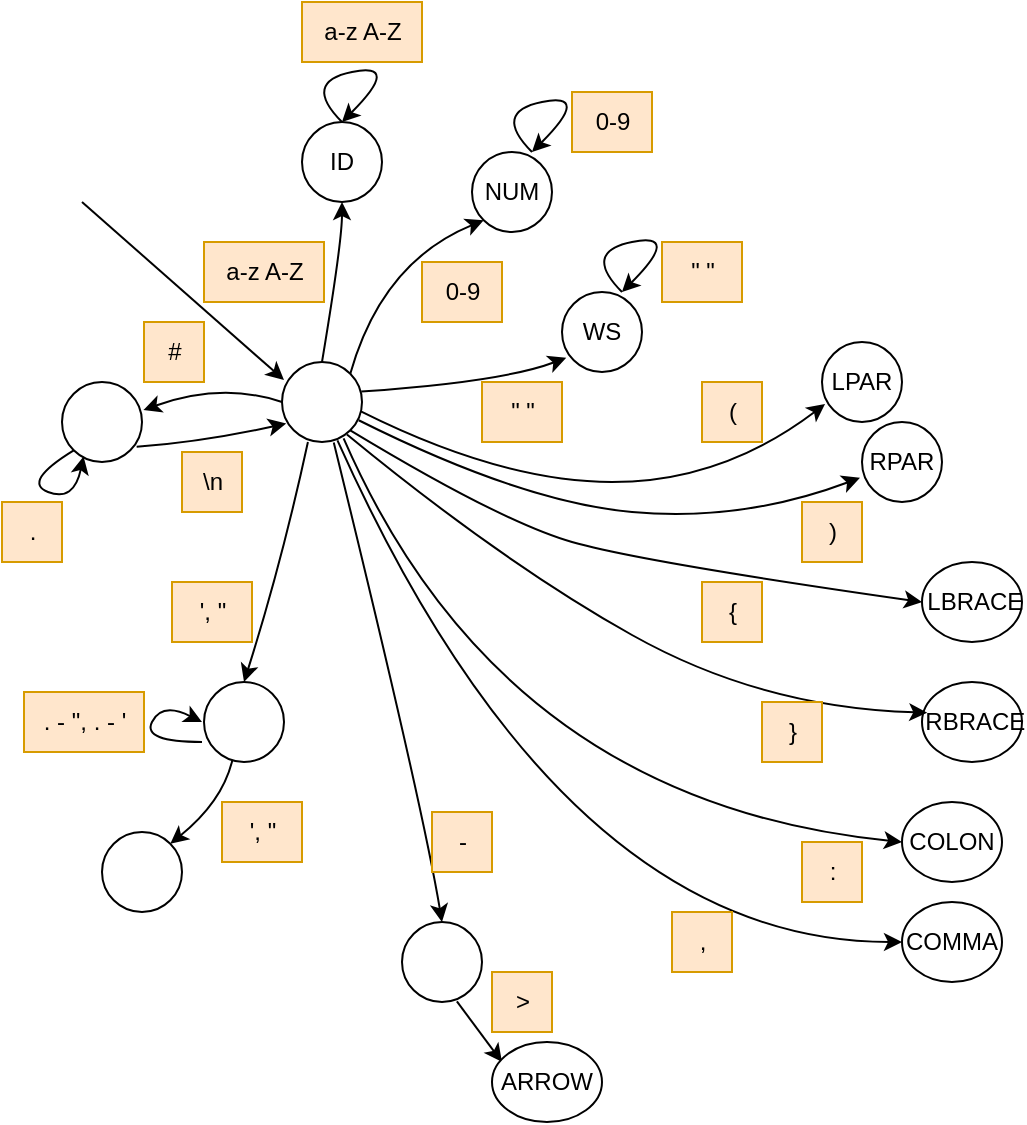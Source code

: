 <mxfile version="24.7.6">
  <diagram name="Page-1" id="OqP9giW-IASzzQmENpZH">
    <mxGraphModel dx="593" dy="406" grid="1" gridSize="10" guides="1" tooltips="1" connect="1" arrows="1" fold="1" page="1" pageScale="1" pageWidth="850" pageHeight="1100" math="0" shadow="0">
      <root>
        <mxCell id="0" />
        <mxCell id="1" parent="0" />
        <mxCell id="8CZmSmu29urUNPylzuxJ-2" value="" style="ellipse;whiteSpace=wrap;html=1;" vertex="1" parent="1">
          <mxGeometry x="340" y="200" width="40" height="40" as="geometry" />
        </mxCell>
        <mxCell id="8CZmSmu29urUNPylzuxJ-3" value="" style="endArrow=classic;html=1;rounded=0;entryX=0.025;entryY=0.225;entryDx=0;entryDy=0;entryPerimeter=0;" edge="1" parent="1" target="8CZmSmu29urUNPylzuxJ-2">
          <mxGeometry width="50" height="50" relative="1" as="geometry">
            <mxPoint x="240" y="120" as="sourcePoint" />
            <mxPoint x="310" y="240" as="targetPoint" />
          </mxGeometry>
        </mxCell>
        <mxCell id="8CZmSmu29urUNPylzuxJ-6" value="#" style="text;html=1;align=center;verticalAlign=middle;resizable=0;points=[];autosize=1;strokeColor=#d79b00;fillColor=#ffe6cc;" vertex="1" parent="1">
          <mxGeometry x="271" y="180" width="30" height="30" as="geometry" />
        </mxCell>
        <mxCell id="8CZmSmu29urUNPylzuxJ-7" value="" style="ellipse;whiteSpace=wrap;html=1;" vertex="1" parent="1">
          <mxGeometry x="230" y="210" width="40" height="40" as="geometry" />
        </mxCell>
        <mxCell id="8CZmSmu29urUNPylzuxJ-9" value="" style="curved=1;endArrow=classic;html=1;rounded=0;exitX=0;exitY=1;exitDx=0;exitDy=0;entryX=0.269;entryY=0.93;entryDx=0;entryDy=0;entryPerimeter=0;" edge="1" parent="1" source="8CZmSmu29urUNPylzuxJ-7" target="8CZmSmu29urUNPylzuxJ-7">
          <mxGeometry width="50" height="50" relative="1" as="geometry">
            <mxPoint x="234.142" y="220.002" as="sourcePoint" />
            <mxPoint x="234.142" y="220.002" as="targetPoint" />
            <Array as="points">
              <mxPoint x="210" y="260" />
              <mxPoint x="236" y="270" />
            </Array>
          </mxGeometry>
        </mxCell>
        <mxCell id="8CZmSmu29urUNPylzuxJ-11" value="." style="text;html=1;align=center;verticalAlign=middle;resizable=0;points=[];autosize=1;strokeColor=#d79b00;fillColor=#ffe6cc;" vertex="1" parent="1">
          <mxGeometry x="200" y="270" width="30" height="30" as="geometry" />
        </mxCell>
        <mxCell id="8CZmSmu29urUNPylzuxJ-12" value="" style="curved=1;endArrow=classic;html=1;rounded=0;entryX=0.053;entryY=0.769;entryDx=0;entryDy=0;exitX=0.933;exitY=0.81;exitDx=0;exitDy=0;exitPerimeter=0;entryPerimeter=0;" edge="1" parent="1" source="8CZmSmu29urUNPylzuxJ-7" target="8CZmSmu29urUNPylzuxJ-2">
          <mxGeometry width="50" height="50" relative="1" as="geometry">
            <mxPoint x="620" y="500" as="sourcePoint" />
            <mxPoint x="670" y="450" as="targetPoint" />
            <Array as="points">
              <mxPoint x="300" y="240" />
            </Array>
          </mxGeometry>
        </mxCell>
        <mxCell id="8CZmSmu29urUNPylzuxJ-14" value="" style="curved=1;endArrow=classic;html=1;rounded=0;exitX=0;exitY=0.5;exitDx=0;exitDy=0;entryX=1.017;entryY=0.351;entryDx=0;entryDy=0;entryPerimeter=0;" edge="1" parent="1" source="8CZmSmu29urUNPylzuxJ-2" target="8CZmSmu29urUNPylzuxJ-7">
          <mxGeometry width="50" height="50" relative="1" as="geometry">
            <mxPoint x="370" y="245" as="sourcePoint" />
            <mxPoint x="420" y="195" as="targetPoint" />
            <Array as="points">
              <mxPoint x="310" y="210" />
            </Array>
          </mxGeometry>
        </mxCell>
        <mxCell id="8CZmSmu29urUNPylzuxJ-15" value="\n" style="text;html=1;align=center;verticalAlign=middle;resizable=0;points=[];autosize=1;strokeColor=#d79b00;fillColor=#ffe6cc;" vertex="1" parent="1">
          <mxGeometry x="290" y="245" width="30" height="30" as="geometry" />
        </mxCell>
        <mxCell id="8CZmSmu29urUNPylzuxJ-17" value="" style="curved=1;endArrow=classic;html=1;rounded=0;exitX=0.5;exitY=0;exitDx=0;exitDy=0;entryX=0.5;entryY=1;entryDx=0;entryDy=0;" edge="1" parent="1" source="8CZmSmu29urUNPylzuxJ-2" target="8CZmSmu29urUNPylzuxJ-18">
          <mxGeometry width="50" height="50" relative="1" as="geometry">
            <mxPoint x="430" y="210" as="sourcePoint" />
            <mxPoint x="420" y="100" as="targetPoint" />
            <Array as="points">
              <mxPoint x="370" y="140" />
            </Array>
          </mxGeometry>
        </mxCell>
        <mxCell id="8CZmSmu29urUNPylzuxJ-18" value="ID" style="ellipse;whiteSpace=wrap;html=1;" vertex="1" parent="1">
          <mxGeometry x="350" y="80" width="40" height="40" as="geometry" />
        </mxCell>
        <mxCell id="8CZmSmu29urUNPylzuxJ-19" value="a-z A-Z" style="text;html=1;align=center;verticalAlign=middle;resizable=0;points=[];autosize=1;strokeColor=#d79b00;fillColor=#ffe6cc;" vertex="1" parent="1">
          <mxGeometry x="301" y="140" width="60" height="30" as="geometry" />
        </mxCell>
        <mxCell id="8CZmSmu29urUNPylzuxJ-20" value="" style="curved=1;endArrow=classic;html=1;rounded=0;entryX=0.5;entryY=0;entryDx=0;entryDy=0;" edge="1" parent="1" target="8CZmSmu29urUNPylzuxJ-18">
          <mxGeometry width="50" height="50" relative="1" as="geometry">
            <mxPoint x="370" y="80" as="sourcePoint" />
            <mxPoint x="420" y="30" as="targetPoint" />
            <Array as="points">
              <mxPoint x="350" y="60" />
              <mxPoint x="400" y="50" />
            </Array>
          </mxGeometry>
        </mxCell>
        <mxCell id="8CZmSmu29urUNPylzuxJ-21" value="a-z A-Z" style="text;html=1;align=center;verticalAlign=middle;resizable=0;points=[];autosize=1;strokeColor=#d79b00;fillColor=#ffe6cc;" vertex="1" parent="1">
          <mxGeometry x="350" y="20" width="60" height="30" as="geometry" />
        </mxCell>
        <mxCell id="8CZmSmu29urUNPylzuxJ-22" value="" style="curved=1;endArrow=classic;html=1;rounded=0;exitX=1;exitY=0;exitDx=0;exitDy=0;entryX=0;entryY=1;entryDx=0;entryDy=0;" edge="1" parent="1" source="8CZmSmu29urUNPylzuxJ-2" target="8CZmSmu29urUNPylzuxJ-23">
          <mxGeometry width="50" height="50" relative="1" as="geometry">
            <mxPoint x="390" y="200" as="sourcePoint" />
            <mxPoint x="440" y="150" as="targetPoint" />
            <Array as="points">
              <mxPoint x="390" y="150" />
            </Array>
          </mxGeometry>
        </mxCell>
        <mxCell id="8CZmSmu29urUNPylzuxJ-23" value="&lt;div&gt;NUM&lt;/div&gt;" style="ellipse;whiteSpace=wrap;html=1;" vertex="1" parent="1">
          <mxGeometry x="435" y="95" width="40" height="40" as="geometry" />
        </mxCell>
        <mxCell id="8CZmSmu29urUNPylzuxJ-24" value="0-9" style="text;html=1;align=center;verticalAlign=middle;resizable=0;points=[];autosize=1;strokeColor=#d79b00;fillColor=#ffe6cc;" vertex="1" parent="1">
          <mxGeometry x="410" y="150" width="40" height="30" as="geometry" />
        </mxCell>
        <mxCell id="8CZmSmu29urUNPylzuxJ-25" value="" style="curved=1;endArrow=classic;html=1;rounded=0;entryX=0.5;entryY=0;entryDx=0;entryDy=0;" edge="1" parent="1">
          <mxGeometry width="50" height="50" relative="1" as="geometry">
            <mxPoint x="465" y="95" as="sourcePoint" />
            <mxPoint x="465" y="95" as="targetPoint" />
            <Array as="points">
              <mxPoint x="445" y="75" />
              <mxPoint x="495" y="65" />
            </Array>
          </mxGeometry>
        </mxCell>
        <mxCell id="8CZmSmu29urUNPylzuxJ-26" value="0-9" style="text;html=1;align=center;verticalAlign=middle;resizable=0;points=[];autosize=1;strokeColor=#d79b00;fillColor=#ffe6cc;" vertex="1" parent="1">
          <mxGeometry x="485" y="65" width="40" height="30" as="geometry" />
        </mxCell>
        <mxCell id="8CZmSmu29urUNPylzuxJ-27" value="" style="curved=1;endArrow=classic;html=1;rounded=0;exitX=0.991;exitY=0.369;exitDx=0;exitDy=0;exitPerimeter=0;entryX=0.053;entryY=0.822;entryDx=0;entryDy=0;entryPerimeter=0;" edge="1" parent="1" source="8CZmSmu29urUNPylzuxJ-2" target="8CZmSmu29urUNPylzuxJ-28">
          <mxGeometry width="50" height="50" relative="1" as="geometry">
            <mxPoint x="450" y="260" as="sourcePoint" />
            <mxPoint x="490" y="200" as="targetPoint" />
            <Array as="points">
              <mxPoint x="450" y="210" />
            </Array>
          </mxGeometry>
        </mxCell>
        <mxCell id="8CZmSmu29urUNPylzuxJ-28" value="&lt;div&gt;WS&lt;/div&gt;" style="ellipse;whiteSpace=wrap;html=1;" vertex="1" parent="1">
          <mxGeometry x="480" y="165" width="40" height="40" as="geometry" />
        </mxCell>
        <mxCell id="8CZmSmu29urUNPylzuxJ-29" value="" style="curved=1;endArrow=classic;html=1;rounded=0;entryX=0.5;entryY=0;entryDx=0;entryDy=0;" edge="1" parent="1">
          <mxGeometry width="50" height="50" relative="1" as="geometry">
            <mxPoint x="510" y="165" as="sourcePoint" />
            <mxPoint x="510" y="165" as="targetPoint" />
            <Array as="points">
              <mxPoint x="490" y="145" />
              <mxPoint x="540" y="135" />
            </Array>
          </mxGeometry>
        </mxCell>
        <mxCell id="8CZmSmu29urUNPylzuxJ-30" value="&quot; &quot;" style="text;html=1;align=center;verticalAlign=middle;resizable=0;points=[];autosize=1;strokeColor=#d79b00;fillColor=#ffe6cc;" vertex="1" parent="1">
          <mxGeometry x="530" y="140" width="40" height="30" as="geometry" />
        </mxCell>
        <mxCell id="8CZmSmu29urUNPylzuxJ-31" value="&quot; &quot;" style="text;html=1;align=center;verticalAlign=middle;resizable=0;points=[];autosize=1;strokeColor=#d79b00;fillColor=#ffe6cc;" vertex="1" parent="1">
          <mxGeometry x="440" y="210" width="40" height="30" as="geometry" />
        </mxCell>
        <mxCell id="8CZmSmu29urUNPylzuxJ-32" value="" style="curved=1;endArrow=classic;html=1;rounded=0;exitX=0.986;exitY=0.618;exitDx=0;exitDy=0;exitPerimeter=0;entryX=0.038;entryY=0.775;entryDx=0;entryDy=0;entryPerimeter=0;" edge="1" parent="1" source="8CZmSmu29urUNPylzuxJ-2" target="8CZmSmu29urUNPylzuxJ-34">
          <mxGeometry width="50" height="50" relative="1" as="geometry">
            <mxPoint x="480" y="330" as="sourcePoint" />
            <mxPoint x="510" y="300" as="targetPoint" />
            <Array as="points">
              <mxPoint x="450" y="260" />
              <mxPoint x="560" y="260" />
            </Array>
          </mxGeometry>
        </mxCell>
        <mxCell id="8CZmSmu29urUNPylzuxJ-33" value="(" style="text;html=1;align=center;verticalAlign=middle;resizable=0;points=[];autosize=1;strokeColor=#d79b00;fillColor=#ffe6cc;" vertex="1" parent="1">
          <mxGeometry x="550" y="210" width="30" height="30" as="geometry" />
        </mxCell>
        <mxCell id="8CZmSmu29urUNPylzuxJ-34" value="&lt;div&gt;LPAR&lt;/div&gt;" style="ellipse;whiteSpace=wrap;html=1;" vertex="1" parent="1">
          <mxGeometry x="610" y="190" width="40" height="40" as="geometry" />
        </mxCell>
        <mxCell id="8CZmSmu29urUNPylzuxJ-35" value="" style="curved=1;endArrow=classic;html=1;rounded=0;exitX=0.959;exitY=0.728;exitDx=0;exitDy=0;exitPerimeter=0;entryX=-0.025;entryY=0.697;entryDx=0;entryDy=0;entryPerimeter=0;" edge="1" parent="1" source="8CZmSmu29urUNPylzuxJ-2" target="8CZmSmu29urUNPylzuxJ-36">
          <mxGeometry width="50" height="50" relative="1" as="geometry">
            <mxPoint x="460" y="320" as="sourcePoint" />
            <mxPoint x="620" y="310" as="targetPoint" />
            <Array as="points">
              <mxPoint x="460" y="270" />
              <mxPoint x="570" y="280" />
            </Array>
          </mxGeometry>
        </mxCell>
        <mxCell id="8CZmSmu29urUNPylzuxJ-36" value="&lt;div&gt;RPAR&lt;/div&gt;" style="ellipse;whiteSpace=wrap;html=1;" vertex="1" parent="1">
          <mxGeometry x="630" y="230" width="40" height="40" as="geometry" />
        </mxCell>
        <mxCell id="8CZmSmu29urUNPylzuxJ-37" value=")" style="text;html=1;align=center;verticalAlign=middle;resizable=0;points=[];autosize=1;strokeColor=#d79b00;fillColor=#ffe6cc;" vertex="1" parent="1">
          <mxGeometry x="600" y="270" width="30" height="30" as="geometry" />
        </mxCell>
        <mxCell id="8CZmSmu29urUNPylzuxJ-38" value="" style="curved=1;endArrow=classic;html=1;rounded=0;exitX=1;exitY=1;exitDx=0;exitDy=0;entryX=0;entryY=0.5;entryDx=0;entryDy=0;" edge="1" parent="1" source="8CZmSmu29urUNPylzuxJ-2" target="8CZmSmu29urUNPylzuxJ-40">
          <mxGeometry width="50" height="50" relative="1" as="geometry">
            <mxPoint x="520" y="350" as="sourcePoint" />
            <mxPoint x="650" y="320" as="targetPoint" />
            <Array as="points">
              <mxPoint x="450" y="280" />
              <mxPoint x="520" y="300" />
            </Array>
          </mxGeometry>
        </mxCell>
        <mxCell id="8CZmSmu29urUNPylzuxJ-39" value="{" style="text;html=1;align=center;verticalAlign=middle;resizable=0;points=[];autosize=1;strokeColor=#d79b00;fillColor=#ffe6cc;" vertex="1" parent="1">
          <mxGeometry x="550" y="310" width="30" height="30" as="geometry" />
        </mxCell>
        <mxCell id="8CZmSmu29urUNPylzuxJ-40" value="&lt;div&gt;&amp;nbsp;LBRACE&lt;/div&gt;" style="ellipse;whiteSpace=wrap;html=1;" vertex="1" parent="1">
          <mxGeometry x="660" y="300" width="50" height="40" as="geometry" />
        </mxCell>
        <mxCell id="8CZmSmu29urUNPylzuxJ-42" value="&lt;div&gt;&amp;nbsp;RBRACE&lt;/div&gt;" style="ellipse;whiteSpace=wrap;html=1;" vertex="1" parent="1">
          <mxGeometry x="660" y="360" width="50" height="40" as="geometry" />
        </mxCell>
        <mxCell id="8CZmSmu29urUNPylzuxJ-43" value="" style="curved=1;endArrow=classic;html=1;rounded=0;exitX=0.812;exitY=0.906;exitDx=0;exitDy=0;entryX=0.053;entryY=0.383;entryDx=0;entryDy=0;entryPerimeter=0;exitPerimeter=0;" edge="1" parent="1" source="8CZmSmu29urUNPylzuxJ-2" target="8CZmSmu29urUNPylzuxJ-42">
          <mxGeometry width="50" height="50" relative="1" as="geometry">
            <mxPoint x="480" y="370" as="sourcePoint" />
            <mxPoint x="530" y="320" as="targetPoint" />
            <Array as="points">
              <mxPoint x="450" y="300" />
              <mxPoint x="580" y="373" />
            </Array>
          </mxGeometry>
        </mxCell>
        <mxCell id="8CZmSmu29urUNPylzuxJ-44" value="}" style="text;html=1;align=center;verticalAlign=middle;resizable=0;points=[];autosize=1;strokeColor=#d79b00;fillColor=#ffe6cc;" vertex="1" parent="1">
          <mxGeometry x="580" y="370" width="30" height="30" as="geometry" />
        </mxCell>
        <mxCell id="8CZmSmu29urUNPylzuxJ-45" value="&lt;div&gt;COLON&lt;/div&gt;" style="ellipse;whiteSpace=wrap;html=1;" vertex="1" parent="1">
          <mxGeometry x="650" y="420" width="50" height="40" as="geometry" />
        </mxCell>
        <mxCell id="8CZmSmu29urUNPylzuxJ-46" value="&lt;div&gt;COMMA&lt;/div&gt;" style="ellipse;whiteSpace=wrap;html=1;" vertex="1" parent="1">
          <mxGeometry x="650" y="470" width="50" height="40" as="geometry" />
        </mxCell>
        <mxCell id="8CZmSmu29urUNPylzuxJ-47" value="" style="curved=1;endArrow=classic;html=1;rounded=0;entryX=0;entryY=0.5;entryDx=0;entryDy=0;exitX=0.77;exitY=0.955;exitDx=0;exitDy=0;exitPerimeter=0;" edge="1" parent="1" source="8CZmSmu29urUNPylzuxJ-2" target="8CZmSmu29urUNPylzuxJ-45">
          <mxGeometry width="50" height="50" relative="1" as="geometry">
            <mxPoint x="400" y="420" as="sourcePoint" />
            <mxPoint x="450" y="370" as="targetPoint" />
            <Array as="points">
              <mxPoint x="450" y="420" />
            </Array>
          </mxGeometry>
        </mxCell>
        <mxCell id="8CZmSmu29urUNPylzuxJ-48" value=":" style="text;html=1;align=center;verticalAlign=middle;resizable=0;points=[];autosize=1;strokeColor=#d79b00;fillColor=#ffe6cc;" vertex="1" parent="1">
          <mxGeometry x="600" y="440" width="30" height="30" as="geometry" />
        </mxCell>
        <mxCell id="8CZmSmu29urUNPylzuxJ-49" value="" style="curved=1;endArrow=classic;html=1;rounded=0;exitX=0.693;exitY=0.979;exitDx=0;exitDy=0;exitPerimeter=0;entryX=0;entryY=0.5;entryDx=0;entryDy=0;" edge="1" parent="1" source="8CZmSmu29urUNPylzuxJ-2" target="8CZmSmu29urUNPylzuxJ-46">
          <mxGeometry width="50" height="50" relative="1" as="geometry">
            <mxPoint x="370" y="260" as="sourcePoint" />
            <mxPoint x="480" y="440" as="targetPoint" />
            <Array as="points">
              <mxPoint x="480" y="490" />
            </Array>
          </mxGeometry>
        </mxCell>
        <mxCell id="8CZmSmu29urUNPylzuxJ-50" value="," style="text;html=1;align=center;verticalAlign=middle;resizable=0;points=[];autosize=1;strokeColor=#d79b00;fillColor=#ffe6cc;" vertex="1" parent="1">
          <mxGeometry x="535" y="475" width="30" height="30" as="geometry" />
        </mxCell>
        <mxCell id="8CZmSmu29urUNPylzuxJ-51" value="" style="curved=1;endArrow=classic;html=1;rounded=0;exitX=0.647;exitY=1.006;exitDx=0;exitDy=0;exitPerimeter=0;" edge="1" parent="1" source="8CZmSmu29urUNPylzuxJ-2">
          <mxGeometry width="50" height="50" relative="1" as="geometry">
            <mxPoint x="380" y="300" as="sourcePoint" />
            <mxPoint x="420" y="480" as="targetPoint" />
            <Array as="points">
              <mxPoint x="410" y="420" />
            </Array>
          </mxGeometry>
        </mxCell>
        <mxCell id="8CZmSmu29urUNPylzuxJ-52" value="" style="curved=1;endArrow=classic;html=1;rounded=0;exitX=0.686;exitY=0.993;exitDx=0;exitDy=0;exitPerimeter=0;" edge="1" parent="1" source="8CZmSmu29urUNPylzuxJ-55">
          <mxGeometry width="50" height="50" relative="1" as="geometry">
            <mxPoint x="450" y="600" as="sourcePoint" />
            <mxPoint x="450" y="550" as="targetPoint" />
            <Array as="points">
              <mxPoint x="450" y="550" />
            </Array>
          </mxGeometry>
        </mxCell>
        <mxCell id="8CZmSmu29urUNPylzuxJ-53" value="-" style="text;html=1;align=center;verticalAlign=middle;resizable=0;points=[];autosize=1;strokeColor=#d79b00;fillColor=#ffe6cc;" vertex="1" parent="1">
          <mxGeometry x="415" y="425" width="30" height="30" as="geometry" />
        </mxCell>
        <mxCell id="8CZmSmu29urUNPylzuxJ-55" value="" style="ellipse;whiteSpace=wrap;html=1;" vertex="1" parent="1">
          <mxGeometry x="400" y="480" width="40" height="40" as="geometry" />
        </mxCell>
        <mxCell id="8CZmSmu29urUNPylzuxJ-56" value="ARROW" style="ellipse;whiteSpace=wrap;html=1;" vertex="1" parent="1">
          <mxGeometry x="445" y="540" width="55" height="40" as="geometry" />
        </mxCell>
        <mxCell id="8CZmSmu29urUNPylzuxJ-57" value="&amp;gt;" style="text;html=1;align=center;verticalAlign=middle;resizable=0;points=[];autosize=1;strokeColor=#d79b00;fillColor=#ffe6cc;" vertex="1" parent="1">
          <mxGeometry x="445" y="505" width="30" height="30" as="geometry" />
        </mxCell>
        <mxCell id="8CZmSmu29urUNPylzuxJ-61" value="" style="ellipse;whiteSpace=wrap;html=1;" vertex="1" parent="1">
          <mxGeometry x="301" y="360" width="40" height="40" as="geometry" />
        </mxCell>
        <mxCell id="8CZmSmu29urUNPylzuxJ-63" value="" style="curved=1;endArrow=classic;html=1;rounded=0;exitX=0.324;exitY=0.999;exitDx=0;exitDy=0;exitPerimeter=0;entryX=0.5;entryY=0;entryDx=0;entryDy=0;" edge="1" parent="1" source="8CZmSmu29urUNPylzuxJ-2" target="8CZmSmu29urUNPylzuxJ-61">
          <mxGeometry width="50" height="50" relative="1" as="geometry">
            <mxPoint x="340" y="240" as="sourcePoint" />
            <mxPoint x="310" y="360" as="targetPoint" />
            <Array as="points">
              <mxPoint x="340" y="300" />
            </Array>
          </mxGeometry>
        </mxCell>
        <mxCell id="8CZmSmu29urUNPylzuxJ-64" value="&#39;, &quot;" style="text;html=1;align=center;verticalAlign=middle;resizable=0;points=[];autosize=1;strokeColor=#d79b00;fillColor=#ffe6cc;" vertex="1" parent="1">
          <mxGeometry x="285" y="310" width="40" height="30" as="geometry" />
        </mxCell>
        <mxCell id="8CZmSmu29urUNPylzuxJ-67" value="" style="curved=1;endArrow=classic;html=1;rounded=0;exitX=0.353;exitY=0.985;exitDx=0;exitDy=0;exitPerimeter=0;entryX=1;entryY=0;entryDx=0;entryDy=0;" edge="1" parent="1" source="8CZmSmu29urUNPylzuxJ-61" target="8CZmSmu29urUNPylzuxJ-68">
          <mxGeometry width="50" height="50" relative="1" as="geometry">
            <mxPoint x="270" y="470" as="sourcePoint" />
            <mxPoint x="290" y="440" as="targetPoint" />
            <Array as="points">
              <mxPoint x="310" y="420" />
            </Array>
          </mxGeometry>
        </mxCell>
        <mxCell id="8CZmSmu29urUNPylzuxJ-68" value="" style="ellipse;whiteSpace=wrap;html=1;" vertex="1" parent="1">
          <mxGeometry x="250" y="435" width="40" height="40" as="geometry" />
        </mxCell>
        <mxCell id="8CZmSmu29urUNPylzuxJ-69" value="&#39;, &quot;" style="text;html=1;align=center;verticalAlign=middle;resizable=0;points=[];autosize=1;strokeColor=#d79b00;fillColor=#ffe6cc;" vertex="1" parent="1">
          <mxGeometry x="310" y="420" width="40" height="30" as="geometry" />
        </mxCell>
        <mxCell id="8CZmSmu29urUNPylzuxJ-70" value="" style="curved=1;endArrow=classic;html=1;rounded=0;" edge="1" parent="1">
          <mxGeometry width="50" height="50" relative="1" as="geometry">
            <mxPoint x="300" y="390" as="sourcePoint" />
            <mxPoint x="300" y="380" as="targetPoint" />
            <Array as="points">
              <mxPoint x="270" y="390" />
              <mxPoint x="280" y="370" />
            </Array>
          </mxGeometry>
        </mxCell>
        <mxCell id="8CZmSmu29urUNPylzuxJ-72" value=". - &quot;, . - &#39;" style="text;html=1;align=center;verticalAlign=middle;resizable=0;points=[];autosize=1;strokeColor=#d79b00;fillColor=#ffe6cc;" vertex="1" parent="1">
          <mxGeometry x="211" y="365" width="60" height="30" as="geometry" />
        </mxCell>
      </root>
    </mxGraphModel>
  </diagram>
</mxfile>
